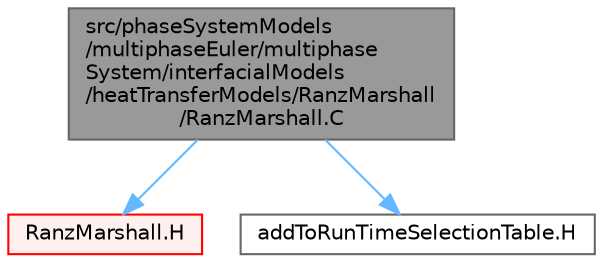 digraph "src/phaseSystemModels/multiphaseEuler/multiphaseSystem/interfacialModels/heatTransferModels/RanzMarshall/RanzMarshall.C"
{
 // LATEX_PDF_SIZE
  bgcolor="transparent";
  edge [fontname=Helvetica,fontsize=10,labelfontname=Helvetica,labelfontsize=10];
  node [fontname=Helvetica,fontsize=10,shape=box,height=0.2,width=0.4];
  Node1 [id="Node000001",label="src/phaseSystemModels\l/multiphaseEuler/multiphase\lSystem/interfacialModels\l/heatTransferModels/RanzMarshall\l/RanzMarshall.C",height=0.2,width=0.4,color="gray40", fillcolor="grey60", style="filled", fontcolor="black",tooltip=" "];
  Node1 -> Node2 [id="edge1_Node000001_Node000002",color="steelblue1",style="solid",tooltip=" "];
  Node2 [id="Node000002",label="RanzMarshall.H",height=0.2,width=0.4,color="red", fillcolor="#FFF0F0", style="filled",URL="$phaseSystemModels_2multiphaseEuler_2multiphaseSystem_2interfacialModels_2heatTransferModels_2RanzMarshall_2RanzMarshall_8H.html",tooltip=" "];
  Node1 -> Node4 [id="edge2_Node000001_Node000004",color="steelblue1",style="solid",tooltip=" "];
  Node4 [id="Node000004",label="addToRunTimeSelectionTable.H",height=0.2,width=0.4,color="grey40", fillcolor="white", style="filled",URL="$addToRunTimeSelectionTable_8H.html",tooltip="Macros for easy insertion into run-time selection tables."];
}
